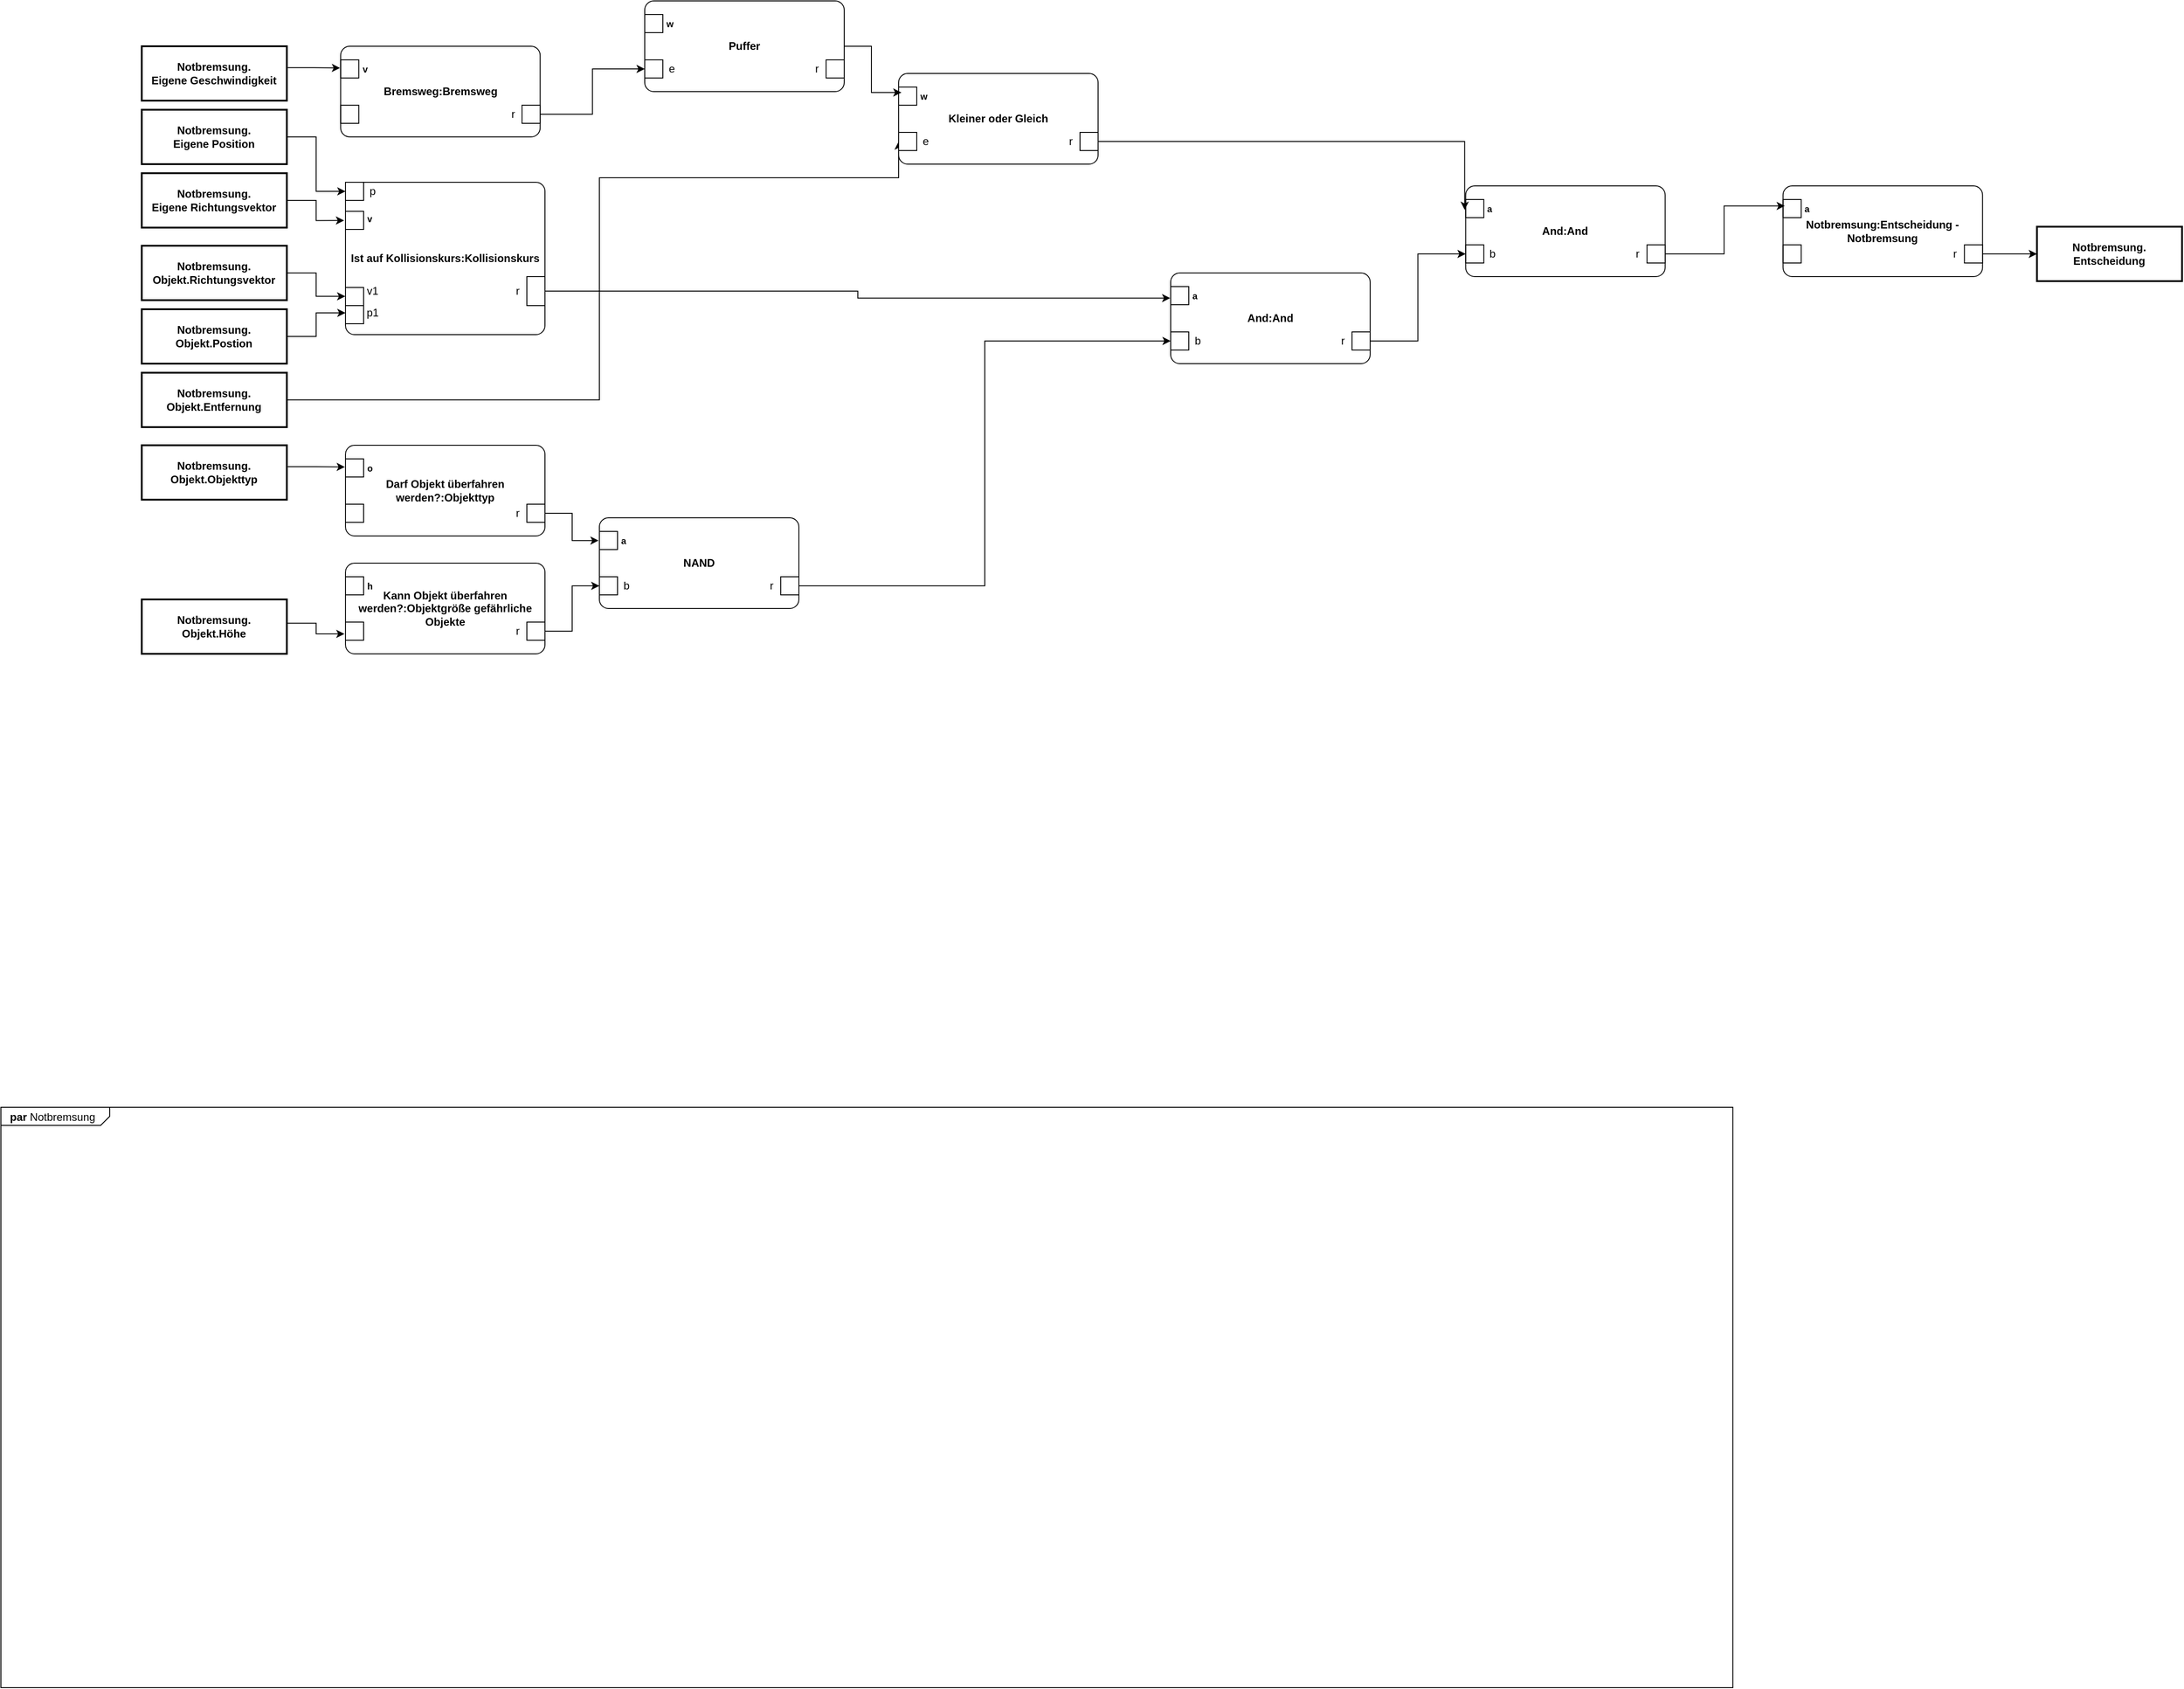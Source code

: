 <mxfile version="22.1.7" type="device" pages="2">
  <diagram name="par" id="Bq7eF_4bBTD27X3pA19A">
    <mxGraphModel dx="2603" dy="766" grid="1" gridSize="10" guides="1" tooltips="1" connect="1" arrows="1" fold="1" page="1" pageScale="1" pageWidth="1169" pageHeight="827" math="0" shadow="0">
      <root>
        <mxCell id="0" />
        <mxCell id="1" parent="0" />
        <mxCell id="tHy0NTULSGOU4mEi5fOq-87" value="&lt;p style=&quot;margin:0px;margin-top:4px;margin-left:10px;text-align:left;&quot;&gt;&lt;b&gt;par&lt;/b&gt;&amp;nbsp;Notbremsung&lt;/p&gt;" style="html=1;shape=mxgraph.sysml.package;labelX=120;align=left;spacingLeft=10;overflow=fill;whiteSpace=wrap;recursiveResize=0;" parent="1" vertex="1">
          <mxGeometry x="-140" y="1670" width="1910" height="640" as="geometry" />
        </mxCell>
        <mxCell id="tHy0NTULSGOU4mEi5fOq-1" value="Kann Objekt überfahren werden?:&lt;b&gt;Objektgröße gefährliche Objekte&lt;/b&gt;" style="html=1;shape=mxgraph.sysml.paramDgm;fontStyle=1;whiteSpace=wrap;align=center;points=[[0,0.5,0,0,0]];" parent="1" vertex="1">
          <mxGeometry x="240" y="1070" width="220" height="100" as="geometry" />
        </mxCell>
        <mxCell id="tHy0NTULSGOU4mEi5fOq-2" value="h" style="resizable=0;html=1;align=left;verticalAlign=middle;labelPosition=left;verticalLabelPosition=middle;labelBackgroundColor=none;fontSize=10;spacingLeft=22;fontStyle=1;" parent="tHy0NTULSGOU4mEi5fOq-1" connectable="0" vertex="1">
          <mxGeometry y="25" as="geometry" />
        </mxCell>
        <mxCell id="tHy0NTULSGOU4mEi5fOq-3" value="" style="resizable=0;html=1;align=left;verticalAlign=middle;labelPosition=left;verticalLabelPosition=middle;labelBackgroundColor=none;fontSize=10;spacingLeft=22;fontStyle=1;" parent="tHy0NTULSGOU4mEi5fOq-1" connectable="0" vertex="1">
          <mxGeometry y="75" as="geometry" />
        </mxCell>
        <mxCell id="tHy0NTULSGOU4mEi5fOq-33" value="" style="verticalLabelPosition=bottom;verticalAlign=top;html=1;shape=mxgraph.basic.rect;fillColor2=none;strokeWidth=1;size=20;indent=5;" parent="tHy0NTULSGOU4mEi5fOq-1" vertex="1">
          <mxGeometry x="200" y="65" width="20" height="20" as="geometry" />
        </mxCell>
        <mxCell id="tHy0NTULSGOU4mEi5fOq-34" value="r" style="text;html=1;strokeColor=none;fillColor=none;align=center;verticalAlign=middle;whiteSpace=wrap;rounded=0;" parent="tHy0NTULSGOU4mEi5fOq-1" vertex="1">
          <mxGeometry x="160" y="60" width="60" height="30" as="geometry" />
        </mxCell>
        <mxCell id="tHy0NTULSGOU4mEi5fOq-7" value="Notbremsung.&lt;br&gt;Objekt.Höhe" style="shape=rect;strokeWidth=2;fontStyle=1;html=1;whiteSpace=wrap;align=center;" parent="1" vertex="1">
          <mxGeometry x="15.33" y="1110" width="160" height="60" as="geometry" />
        </mxCell>
        <mxCell id="tHy0NTULSGOU4mEi5fOq-8" value="" style="align=left;html=1;verticalAlign=middle;labelPosition=right;verticalLabelPosition=middle;labelBackgroundColor=none;fontSize=10" parent="tHy0NTULSGOU4mEi5fOq-7" connectable="0" vertex="1">
          <mxGeometry x="160" y="30" as="geometry" />
        </mxCell>
        <mxCell id="tHy0NTULSGOU4mEi5fOq-14" style="edgeStyle=orthogonalEdgeStyle;rounded=0;orthogonalLoop=1;jettySize=auto;html=1;exitX=1.004;exitY=0.437;exitDx=0;exitDy=0;exitPerimeter=0;entryX=-0.005;entryY=0.78;entryDx=0;entryDy=0;entryPerimeter=0;" parent="1" source="tHy0NTULSGOU4mEi5fOq-7" target="tHy0NTULSGOU4mEi5fOq-1" edge="1">
          <mxGeometry relative="1" as="geometry">
            <mxPoint x="240.0" y="1100.32" as="targetPoint" />
          </mxGeometry>
        </mxCell>
        <mxCell id="tHy0NTULSGOU4mEi5fOq-157" style="edgeStyle=orthogonalEdgeStyle;rounded=0;orthogonalLoop=1;jettySize=auto;html=1;exitX=1;exitY=0.5;exitDx=0;exitDy=0;entryX=0;entryY=0.5;entryDx=0;entryDy=0;" parent="1" source="tHy0NTULSGOU4mEi5fOq-15" target="tHy0NTULSGOU4mEi5fOq-156" edge="1">
          <mxGeometry relative="1" as="geometry">
            <Array as="points">
              <mxPoint x="520" y="890" />
              <mxPoint x="520" y="645" />
            </Array>
          </mxGeometry>
        </mxCell>
        <mxCell id="tHy0NTULSGOU4mEi5fOq-15" value="Notbremsung.&lt;br&gt;Objekt.Entfernung" style="shape=rect;strokeWidth=2;fontStyle=1;html=1;whiteSpace=wrap;align=center;" parent="1" vertex="1">
          <mxGeometry x="15.33" y="860" width="160" height="60" as="geometry" />
        </mxCell>
        <mxCell id="tHy0NTULSGOU4mEi5fOq-16" value="" style="align=left;html=1;verticalAlign=middle;labelPosition=right;verticalLabelPosition=middle;labelBackgroundColor=none;fontSize=10" parent="tHy0NTULSGOU4mEi5fOq-15" connectable="0" vertex="1">
          <mxGeometry x="160" y="30" as="geometry" />
        </mxCell>
        <mxCell id="tHy0NTULSGOU4mEi5fOq-27" value="Notbremsung.&lt;br&gt;Objekt.Objekttyp" style="shape=rect;strokeWidth=2;fontStyle=1;html=1;whiteSpace=wrap;align=center;" parent="1" vertex="1">
          <mxGeometry x="15.33" y="940" width="160" height="60" as="geometry" />
        </mxCell>
        <mxCell id="tHy0NTULSGOU4mEi5fOq-28" value="" style="align=left;html=1;verticalAlign=middle;labelPosition=right;verticalLabelPosition=middle;labelBackgroundColor=none;fontSize=10" parent="tHy0NTULSGOU4mEi5fOq-27" connectable="0" vertex="1">
          <mxGeometry x="160" y="30" as="geometry" />
        </mxCell>
        <mxCell id="tHy0NTULSGOU4mEi5fOq-29" value="Darf Objekt überfahren werden?:Objekttyp" style="html=1;shape=mxgraph.sysml.paramDgm;fontStyle=1;whiteSpace=wrap;align=center;" parent="1" vertex="1">
          <mxGeometry x="240" y="940" width="220" height="100" as="geometry" />
        </mxCell>
        <mxCell id="tHy0NTULSGOU4mEi5fOq-30" value="o" style="resizable=0;html=1;align=left;verticalAlign=middle;labelPosition=left;verticalLabelPosition=middle;labelBackgroundColor=none;fontSize=10;spacingLeft=22;fontStyle=1;" parent="tHy0NTULSGOU4mEi5fOq-29" connectable="0" vertex="1">
          <mxGeometry y="25" as="geometry" />
        </mxCell>
        <mxCell id="tHy0NTULSGOU4mEi5fOq-31" value="" style="resizable=0;html=1;align=left;verticalAlign=middle;labelPosition=left;verticalLabelPosition=middle;labelBackgroundColor=none;fontSize=10;spacingLeft=22;fontStyle=1;" parent="tHy0NTULSGOU4mEi5fOq-29" connectable="0" vertex="1">
          <mxGeometry y="75" as="geometry" />
        </mxCell>
        <mxCell id="tHy0NTULSGOU4mEi5fOq-39" value="" style="verticalLabelPosition=bottom;verticalAlign=top;html=1;shape=mxgraph.basic.rect;fillColor2=none;strokeWidth=1;size=20;indent=5;" parent="tHy0NTULSGOU4mEi5fOq-29" vertex="1">
          <mxGeometry x="200" y="65" width="20" height="20" as="geometry" />
        </mxCell>
        <mxCell id="tHy0NTULSGOU4mEi5fOq-40" value="r" style="text;html=1;strokeColor=none;fillColor=none;align=center;verticalAlign=middle;whiteSpace=wrap;rounded=0;" parent="tHy0NTULSGOU4mEi5fOq-29" vertex="1">
          <mxGeometry x="160" y="60" width="60" height="30" as="geometry" />
        </mxCell>
        <mxCell id="tHy0NTULSGOU4mEi5fOq-32" style="edgeStyle=orthogonalEdgeStyle;rounded=0;orthogonalLoop=1;jettySize=auto;html=1;exitX=1.006;exitY=0.394;exitDx=0;exitDy=0;entryX=-0.003;entryY=0.24;entryDx=0;entryDy=0;entryPerimeter=0;exitPerimeter=0;" parent="1" source="tHy0NTULSGOU4mEi5fOq-27" target="tHy0NTULSGOU4mEi5fOq-29" edge="1">
          <mxGeometry relative="1" as="geometry">
            <mxPoint x="181" y="970" as="sourcePoint" />
            <mxPoint x="240" y="970" as="targetPoint" />
          </mxGeometry>
        </mxCell>
        <mxCell id="tHy0NTULSGOU4mEi5fOq-41" value="Notbremsung:Entscheidung - Notbremsung" style="html=1;shape=mxgraph.sysml.paramDgm;fontStyle=1;whiteSpace=wrap;align=center;" parent="1" vertex="1">
          <mxGeometry x="1825.33" y="654" width="220" height="100" as="geometry" />
        </mxCell>
        <mxCell id="tHy0NTULSGOU4mEi5fOq-42" value="a" style="resizable=0;html=1;align=left;verticalAlign=middle;labelPosition=left;verticalLabelPosition=middle;labelBackgroundColor=none;fontSize=10;spacingLeft=22;fontStyle=1;" parent="tHy0NTULSGOU4mEi5fOq-41" connectable="0" vertex="1">
          <mxGeometry y="25" as="geometry" />
        </mxCell>
        <mxCell id="tHy0NTULSGOU4mEi5fOq-43" value="" style="resizable=0;html=1;align=left;verticalAlign=middle;labelPosition=left;verticalLabelPosition=middle;labelBackgroundColor=none;fontSize=10;spacingLeft=22;fontStyle=1;" parent="tHy0NTULSGOU4mEi5fOq-41" connectable="0" vertex="1">
          <mxGeometry y="75" as="geometry" />
        </mxCell>
        <mxCell id="tHy0NTULSGOU4mEi5fOq-44" value="" style="verticalLabelPosition=bottom;verticalAlign=top;html=1;shape=mxgraph.basic.rect;fillColor2=none;strokeWidth=1;size=20;indent=5;" parent="tHy0NTULSGOU4mEi5fOq-41" vertex="1">
          <mxGeometry x="200" y="65" width="20" height="20" as="geometry" />
        </mxCell>
        <mxCell id="tHy0NTULSGOU4mEi5fOq-45" value="r" style="text;html=1;strokeColor=none;fillColor=none;align=center;verticalAlign=middle;whiteSpace=wrap;rounded=0;" parent="tHy0NTULSGOU4mEi5fOq-41" vertex="1">
          <mxGeometry x="160" y="60" width="60" height="30" as="geometry" />
        </mxCell>
        <mxCell id="tHy0NTULSGOU4mEi5fOq-46" value="" style="text;html=1;strokeColor=none;fillColor=none;align=center;verticalAlign=middle;whiteSpace=wrap;rounded=0;" parent="tHy0NTULSGOU4mEi5fOq-41" vertex="1">
          <mxGeometry y="60" width="60" height="30" as="geometry" />
        </mxCell>
        <mxCell id="tHy0NTULSGOU4mEi5fOq-76" value="Notbremsung.&lt;br&gt;Entscheidung" style="shape=rect;strokeWidth=2;fontStyle=1;html=1;whiteSpace=wrap;align=center;" parent="1" vertex="1">
          <mxGeometry x="2105.33" y="699" width="160" height="60" as="geometry" />
        </mxCell>
        <mxCell id="tHy0NTULSGOU4mEi5fOq-77" value="" style="align=left;html=1;verticalAlign=middle;labelPosition=right;verticalLabelPosition=middle;labelBackgroundColor=none;fontSize=10" parent="tHy0NTULSGOU4mEi5fOq-76" connectable="0" vertex="1">
          <mxGeometry x="160" y="30" as="geometry" />
        </mxCell>
        <mxCell id="tHy0NTULSGOU4mEi5fOq-78" style="edgeStyle=orthogonalEdgeStyle;rounded=0;orthogonalLoop=1;jettySize=auto;html=1;exitX=1;exitY=0.5;exitDx=0;exitDy=0;entryX=0;entryY=0.5;entryDx=0;entryDy=0;" parent="1" source="tHy0NTULSGOU4mEi5fOq-45" target="tHy0NTULSGOU4mEi5fOq-76" edge="1">
          <mxGeometry relative="1" as="geometry" />
        </mxCell>
        <mxCell id="tHy0NTULSGOU4mEi5fOq-95" value="Notbremsung.&lt;br&gt;Eigene Geschwindigkeit" style="shape=rect;strokeWidth=2;fontStyle=1;html=1;whiteSpace=wrap;align=center;" parent="1" vertex="1">
          <mxGeometry x="15.33" y="500" width="160" height="60" as="geometry" />
        </mxCell>
        <mxCell id="tHy0NTULSGOU4mEi5fOq-96" value="" style="align=left;html=1;verticalAlign=middle;labelPosition=right;verticalLabelPosition=middle;labelBackgroundColor=none;fontSize=10" parent="tHy0NTULSGOU4mEi5fOq-95" connectable="0" vertex="1">
          <mxGeometry x="160" y="30" as="geometry" />
        </mxCell>
        <mxCell id="tHy0NTULSGOU4mEi5fOq-97" value="Bremsweg:Bremsweg" style="html=1;shape=mxgraph.sysml.paramDgm;fontStyle=1;whiteSpace=wrap;align=center;" parent="1" vertex="1">
          <mxGeometry x="234.67" y="500" width="220" height="100" as="geometry" />
        </mxCell>
        <mxCell id="tHy0NTULSGOU4mEi5fOq-98" value="v" style="resizable=0;html=1;align=left;verticalAlign=middle;labelPosition=left;verticalLabelPosition=middle;labelBackgroundColor=none;fontSize=10;spacingLeft=22;fontStyle=1;" parent="tHy0NTULSGOU4mEi5fOq-97" connectable="0" vertex="1">
          <mxGeometry y="25" as="geometry" />
        </mxCell>
        <mxCell id="tHy0NTULSGOU4mEi5fOq-99" value="" style="resizable=0;html=1;align=left;verticalAlign=middle;labelPosition=left;verticalLabelPosition=middle;labelBackgroundColor=none;fontSize=10;spacingLeft=22;fontStyle=1;" parent="tHy0NTULSGOU4mEi5fOq-97" connectable="0" vertex="1">
          <mxGeometry y="75" as="geometry" />
        </mxCell>
        <mxCell id="tHy0NTULSGOU4mEi5fOq-100" value="" style="verticalLabelPosition=bottom;verticalAlign=top;html=1;shape=mxgraph.basic.rect;fillColor2=none;strokeWidth=1;size=20;indent=5;" parent="tHy0NTULSGOU4mEi5fOq-97" vertex="1">
          <mxGeometry x="200" y="65" width="20" height="20" as="geometry" />
        </mxCell>
        <mxCell id="tHy0NTULSGOU4mEi5fOq-101" value="r" style="text;html=1;strokeColor=none;fillColor=none;align=center;verticalAlign=middle;whiteSpace=wrap;rounded=0;" parent="tHy0NTULSGOU4mEi5fOq-97" vertex="1">
          <mxGeometry x="160" y="60" width="60" height="30" as="geometry" />
        </mxCell>
        <mxCell id="tHy0NTULSGOU4mEi5fOq-102" style="edgeStyle=orthogonalEdgeStyle;rounded=0;orthogonalLoop=1;jettySize=auto;html=1;exitX=1.006;exitY=0.394;exitDx=0;exitDy=0;entryX=-0.003;entryY=0.24;entryDx=0;entryDy=0;entryPerimeter=0;exitPerimeter=0;" parent="1" source="tHy0NTULSGOU4mEi5fOq-95" target="tHy0NTULSGOU4mEi5fOq-97" edge="1">
          <mxGeometry relative="1" as="geometry">
            <mxPoint x="175.67" y="530" as="sourcePoint" />
            <mxPoint x="234.67" y="530" as="targetPoint" />
          </mxGeometry>
        </mxCell>
        <mxCell id="tHy0NTULSGOU4mEi5fOq-104" value="Notbremsung.&lt;br&gt;Eigene Richtungsvektor" style="shape=rect;strokeWidth=2;fontStyle=1;html=1;whiteSpace=wrap;align=center;" parent="1" vertex="1">
          <mxGeometry x="15.33" y="640" width="160" height="60" as="geometry" />
        </mxCell>
        <mxCell id="tHy0NTULSGOU4mEi5fOq-105" value="" style="align=left;html=1;verticalAlign=middle;labelPosition=right;verticalLabelPosition=middle;labelBackgroundColor=none;fontSize=10" parent="tHy0NTULSGOU4mEi5fOq-104" connectable="0" vertex="1">
          <mxGeometry x="160" y="30" as="geometry" />
        </mxCell>
        <mxCell id="tHy0NTULSGOU4mEi5fOq-150" style="edgeStyle=orthogonalEdgeStyle;rounded=0;orthogonalLoop=1;jettySize=auto;html=1;exitX=1;exitY=0.5;exitDx=0;exitDy=0;entryX=0;entryY=0.5;entryDx=0;entryDy=0;" parent="1" source="tHy0NTULSGOU4mEi5fOq-106" target="tHy0NTULSGOU4mEi5fOq-146" edge="1">
          <mxGeometry relative="1" as="geometry" />
        </mxCell>
        <mxCell id="tHy0NTULSGOU4mEi5fOq-106" value="Notbremsung.&lt;br&gt;Objekt.Postion" style="shape=rect;strokeWidth=2;fontStyle=1;html=1;whiteSpace=wrap;align=center;" parent="1" vertex="1">
          <mxGeometry x="15.33" y="790" width="160" height="60" as="geometry" />
        </mxCell>
        <mxCell id="tHy0NTULSGOU4mEi5fOq-107" value="" style="align=left;html=1;verticalAlign=middle;labelPosition=right;verticalLabelPosition=middle;labelBackgroundColor=none;fontSize=10" parent="tHy0NTULSGOU4mEi5fOq-106" connectable="0" vertex="1">
          <mxGeometry x="160" y="30" as="geometry" />
        </mxCell>
        <mxCell id="tHy0NTULSGOU4mEi5fOq-149" style="edgeStyle=orthogonalEdgeStyle;rounded=0;orthogonalLoop=1;jettySize=auto;html=1;exitX=1;exitY=0.5;exitDx=0;exitDy=0;entryX=0;entryY=0.5;entryDx=0;entryDy=0;" parent="1" source="tHy0NTULSGOU4mEi5fOq-108" target="tHy0NTULSGOU4mEi5fOq-147" edge="1">
          <mxGeometry relative="1" as="geometry" />
        </mxCell>
        <mxCell id="tHy0NTULSGOU4mEi5fOq-108" value="Notbremsung.&lt;br&gt;Eigene Position" style="shape=rect;strokeWidth=2;fontStyle=1;html=1;whiteSpace=wrap;align=center;" parent="1" vertex="1">
          <mxGeometry x="15.33" y="570" width="160" height="60" as="geometry" />
        </mxCell>
        <mxCell id="tHy0NTULSGOU4mEi5fOq-109" value="" style="align=left;html=1;verticalAlign=middle;labelPosition=right;verticalLabelPosition=middle;labelBackgroundColor=none;fontSize=10" parent="tHy0NTULSGOU4mEi5fOq-108" connectable="0" vertex="1">
          <mxGeometry x="160" y="30" as="geometry" />
        </mxCell>
        <mxCell id="tHy0NTULSGOU4mEi5fOq-110" value="Notbremsung.&lt;br&gt;Objekt.Richtungsvektor" style="shape=rect;strokeWidth=2;fontStyle=1;html=1;whiteSpace=wrap;align=center;" parent="1" vertex="1">
          <mxGeometry x="15.33" y="720" width="160" height="60" as="geometry" />
        </mxCell>
        <mxCell id="tHy0NTULSGOU4mEi5fOq-111" value="" style="align=left;html=1;verticalAlign=middle;labelPosition=right;verticalLabelPosition=middle;labelBackgroundColor=none;fontSize=10" parent="tHy0NTULSGOU4mEi5fOq-110" connectable="0" vertex="1">
          <mxGeometry x="160" y="30" as="geometry" />
        </mxCell>
        <mxCell id="tHy0NTULSGOU4mEi5fOq-118" value="NAND" style="html=1;shape=mxgraph.sysml.paramDgm;fontStyle=1;whiteSpace=wrap;align=center;" parent="1" vertex="1">
          <mxGeometry x="520" y="1020" width="220" height="100" as="geometry" />
        </mxCell>
        <mxCell id="tHy0NTULSGOU4mEi5fOq-119" value="a" style="resizable=0;html=1;align=left;verticalAlign=middle;labelPosition=left;verticalLabelPosition=middle;labelBackgroundColor=none;fontSize=10;spacingLeft=22;fontStyle=1;" parent="tHy0NTULSGOU4mEi5fOq-118" connectable="0" vertex="1">
          <mxGeometry y="25" as="geometry" />
        </mxCell>
        <mxCell id="tHy0NTULSGOU4mEi5fOq-120" value="" style="resizable=0;html=1;align=left;verticalAlign=middle;labelPosition=left;verticalLabelPosition=middle;labelBackgroundColor=none;fontSize=10;spacingLeft=22;fontStyle=1;" parent="tHy0NTULSGOU4mEi5fOq-118" connectable="0" vertex="1">
          <mxGeometry y="75" as="geometry" />
        </mxCell>
        <mxCell id="tHy0NTULSGOU4mEi5fOq-121" value="" style="verticalLabelPosition=bottom;verticalAlign=top;html=1;shape=mxgraph.basic.rect;fillColor2=none;strokeWidth=1;size=20;indent=5;" parent="tHy0NTULSGOU4mEi5fOq-118" vertex="1">
          <mxGeometry x="200" y="65" width="20" height="20" as="geometry" />
        </mxCell>
        <mxCell id="tHy0NTULSGOU4mEi5fOq-122" value="r" style="text;html=1;strokeColor=none;fillColor=none;align=center;verticalAlign=middle;whiteSpace=wrap;rounded=0;" parent="tHy0NTULSGOU4mEi5fOq-118" vertex="1">
          <mxGeometry x="160" y="60" width="60" height="30" as="geometry" />
        </mxCell>
        <mxCell id="tHy0NTULSGOU4mEi5fOq-123" value="b" style="text;html=1;strokeColor=none;fillColor=none;align=center;verticalAlign=middle;whiteSpace=wrap;rounded=0;" parent="tHy0NTULSGOU4mEi5fOq-118" vertex="1">
          <mxGeometry y="60" width="60" height="30" as="geometry" />
        </mxCell>
        <mxCell id="tHy0NTULSGOU4mEi5fOq-124" style="edgeStyle=orthogonalEdgeStyle;rounded=0;orthogonalLoop=1;jettySize=auto;html=1;exitX=1;exitY=0.5;exitDx=0;exitDy=0;entryX=-0.004;entryY=0.251;entryDx=0;entryDy=0;entryPerimeter=0;" parent="1" source="tHy0NTULSGOU4mEi5fOq-40" target="tHy0NTULSGOU4mEi5fOq-118" edge="1">
          <mxGeometry relative="1" as="geometry" />
        </mxCell>
        <mxCell id="tHy0NTULSGOU4mEi5fOq-125" style="edgeStyle=orthogonalEdgeStyle;rounded=0;orthogonalLoop=1;jettySize=auto;html=1;exitX=1;exitY=0.5;exitDx=0;exitDy=0;entryX=0;entryY=0.5;entryDx=0;entryDy=0;" parent="1" source="tHy0NTULSGOU4mEi5fOq-34" target="tHy0NTULSGOU4mEi5fOq-123" edge="1">
          <mxGeometry relative="1" as="geometry" />
        </mxCell>
        <mxCell id="tHy0NTULSGOU4mEi5fOq-126" value="Ist auf Kollisionskurs:Kollisionskurs" style="html=1;shape=mxgraph.sysml.paramDgm;fontStyle=1;whiteSpace=wrap;align=center;" parent="1" vertex="1">
          <mxGeometry x="240" y="650" width="220" height="168" as="geometry" />
        </mxCell>
        <mxCell id="tHy0NTULSGOU4mEi5fOq-127" value="v" style="resizable=0;html=1;align=left;verticalAlign=middle;labelPosition=left;verticalLabelPosition=middle;labelBackgroundColor=none;fontSize=10;spacingLeft=22;fontStyle=1;" parent="tHy0NTULSGOU4mEi5fOq-126" connectable="0" vertex="1">
          <mxGeometry y="40" as="geometry" />
        </mxCell>
        <mxCell id="tHy0NTULSGOU4mEi5fOq-128" value="" style="resizable=0;html=1;align=left;verticalAlign=middle;labelPosition=left;verticalLabelPosition=middle;labelBackgroundColor=none;fontSize=10;spacingLeft=22;fontStyle=1;" parent="tHy0NTULSGOU4mEi5fOq-126" connectable="0" vertex="1">
          <mxGeometry y="120" as="geometry" />
        </mxCell>
        <mxCell id="tHy0NTULSGOU4mEi5fOq-129" value="" style="verticalLabelPosition=bottom;verticalAlign=top;html=1;shape=mxgraph.basic.rect;fillColor2=none;strokeWidth=1;size=20;indent=5;" parent="tHy0NTULSGOU4mEi5fOq-126" vertex="1">
          <mxGeometry x="200" y="104" width="20" height="32" as="geometry" />
        </mxCell>
        <mxCell id="tHy0NTULSGOU4mEi5fOq-130" value="r" style="text;html=1;strokeColor=none;fillColor=none;align=center;verticalAlign=middle;whiteSpace=wrap;rounded=0;" parent="tHy0NTULSGOU4mEi5fOq-126" vertex="1">
          <mxGeometry x="160" y="96" width="60" height="48" as="geometry" />
        </mxCell>
        <mxCell id="tHy0NTULSGOU4mEi5fOq-131" value="v1" style="text;html=1;strokeColor=none;fillColor=none;align=center;verticalAlign=middle;whiteSpace=wrap;rounded=0;" parent="tHy0NTULSGOU4mEi5fOq-126" vertex="1">
          <mxGeometry y="96" width="60" height="48" as="geometry" />
        </mxCell>
        <mxCell id="tHy0NTULSGOU4mEi5fOq-143" value="" style="rounded=0;whiteSpace=wrap;html=1;" parent="tHy0NTULSGOU4mEi5fOq-126" vertex="1">
          <mxGeometry y="136" width="20" height="20" as="geometry" />
        </mxCell>
        <mxCell id="tHy0NTULSGOU4mEi5fOq-145" value="" style="rounded=0;whiteSpace=wrap;html=1;" parent="tHy0NTULSGOU4mEi5fOq-126" vertex="1">
          <mxGeometry width="20" height="20" as="geometry" />
        </mxCell>
        <mxCell id="tHy0NTULSGOU4mEi5fOq-146" value="p1" style="text;html=1;strokeColor=none;fillColor=none;align=center;verticalAlign=middle;whiteSpace=wrap;rounded=0;" parent="tHy0NTULSGOU4mEi5fOq-126" vertex="1">
          <mxGeometry y="120" width="60" height="48" as="geometry" />
        </mxCell>
        <mxCell id="tHy0NTULSGOU4mEi5fOq-147" value="p" style="text;html=1;strokeColor=none;fillColor=none;align=center;verticalAlign=middle;whiteSpace=wrap;rounded=0;" parent="tHy0NTULSGOU4mEi5fOq-126" vertex="1">
          <mxGeometry y="-14" width="60" height="48" as="geometry" />
        </mxCell>
        <mxCell id="tHy0NTULSGOU4mEi5fOq-133" style="edgeStyle=orthogonalEdgeStyle;rounded=0;orthogonalLoop=1;jettySize=auto;html=1;exitX=1;exitY=0.5;exitDx=0;exitDy=0;entryX=-0.007;entryY=0.251;entryDx=0;entryDy=0;entryPerimeter=0;" parent="1" source="tHy0NTULSGOU4mEi5fOq-104" target="tHy0NTULSGOU4mEi5fOq-126" edge="1">
          <mxGeometry relative="1" as="geometry" />
        </mxCell>
        <mxCell id="tHy0NTULSGOU4mEi5fOq-134" value="And:And" style="html=1;shape=mxgraph.sysml.paramDgm;fontStyle=1;whiteSpace=wrap;align=center;" parent="1" vertex="1">
          <mxGeometry x="1150" y="750" width="220" height="100" as="geometry" />
        </mxCell>
        <mxCell id="tHy0NTULSGOU4mEi5fOq-135" value="a" style="resizable=0;html=1;align=left;verticalAlign=middle;labelPosition=left;verticalLabelPosition=middle;labelBackgroundColor=none;fontSize=10;spacingLeft=22;fontStyle=1;" parent="tHy0NTULSGOU4mEi5fOq-134" connectable="0" vertex="1">
          <mxGeometry y="25" as="geometry" />
        </mxCell>
        <mxCell id="tHy0NTULSGOU4mEi5fOq-136" value="" style="resizable=0;html=1;align=left;verticalAlign=middle;labelPosition=left;verticalLabelPosition=middle;labelBackgroundColor=none;fontSize=10;spacingLeft=22;fontStyle=1;" parent="tHy0NTULSGOU4mEi5fOq-134" connectable="0" vertex="1">
          <mxGeometry y="100" as="geometry" />
        </mxCell>
        <mxCell id="tHy0NTULSGOU4mEi5fOq-137" value="" style="verticalLabelPosition=bottom;verticalAlign=top;html=1;shape=mxgraph.basic.rect;fillColor2=none;strokeWidth=1;size=20;indent=5;" parent="tHy0NTULSGOU4mEi5fOq-134" vertex="1">
          <mxGeometry x="200" y="65" width="20" height="20" as="geometry" />
        </mxCell>
        <mxCell id="tHy0NTULSGOU4mEi5fOq-138" value="r" style="text;html=1;strokeColor=none;fillColor=none;align=center;verticalAlign=middle;whiteSpace=wrap;rounded=0;" parent="tHy0NTULSGOU4mEi5fOq-134" vertex="1">
          <mxGeometry x="160" y="60" width="60" height="30" as="geometry" />
        </mxCell>
        <mxCell id="tHy0NTULSGOU4mEi5fOq-139" value="b" style="text;html=1;strokeColor=none;fillColor=none;align=center;verticalAlign=middle;whiteSpace=wrap;rounded=0;" parent="tHy0NTULSGOU4mEi5fOq-134" vertex="1">
          <mxGeometry y="60" width="60" height="30" as="geometry" />
        </mxCell>
        <mxCell id="tHy0NTULSGOU4mEi5fOq-141" style="edgeStyle=orthogonalEdgeStyle;rounded=0;orthogonalLoop=1;jettySize=auto;html=1;exitX=1;exitY=0.5;exitDx=0;exitDy=0;entryX=-0.002;entryY=0.277;entryDx=0;entryDy=0;entryPerimeter=0;" parent="1" source="tHy0NTULSGOU4mEi5fOq-130" target="tHy0NTULSGOU4mEi5fOq-134" edge="1">
          <mxGeometry relative="1" as="geometry">
            <mxPoint x="850" y="790" as="targetPoint" />
          </mxGeometry>
        </mxCell>
        <mxCell id="tHy0NTULSGOU4mEi5fOq-148" style="edgeStyle=orthogonalEdgeStyle;rounded=0;orthogonalLoop=1;jettySize=auto;html=1;exitX=1;exitY=0.5;exitDx=0;exitDy=0;entryX=-0.004;entryY=0.121;entryDx=0;entryDy=0;entryPerimeter=0;" parent="1" source="tHy0NTULSGOU4mEi5fOq-110" target="tHy0NTULSGOU4mEi5fOq-146" edge="1">
          <mxGeometry relative="1" as="geometry" />
        </mxCell>
        <mxCell id="tHy0NTULSGOU4mEi5fOq-151" value="Kleiner oder Gleich" style="html=1;shape=mxgraph.sysml.paramDgm;fontStyle=1;whiteSpace=wrap;align=center;" parent="1" vertex="1">
          <mxGeometry x="850" y="530" width="220" height="100" as="geometry" />
        </mxCell>
        <mxCell id="tHy0NTULSGOU4mEi5fOq-152" value="w" style="resizable=0;html=1;align=left;verticalAlign=middle;labelPosition=left;verticalLabelPosition=middle;labelBackgroundColor=none;fontSize=10;spacingLeft=22;fontStyle=1;" parent="tHy0NTULSGOU4mEi5fOq-151" connectable="0" vertex="1">
          <mxGeometry y="25" as="geometry" />
        </mxCell>
        <mxCell id="tHy0NTULSGOU4mEi5fOq-153" value="" style="resizable=0;html=1;align=left;verticalAlign=middle;labelPosition=left;verticalLabelPosition=middle;labelBackgroundColor=none;fontSize=10;spacingLeft=22;fontStyle=1;" parent="tHy0NTULSGOU4mEi5fOq-151" connectable="0" vertex="1">
          <mxGeometry y="75" as="geometry" />
        </mxCell>
        <mxCell id="tHy0NTULSGOU4mEi5fOq-154" value="" style="verticalLabelPosition=bottom;verticalAlign=top;html=1;shape=mxgraph.basic.rect;fillColor2=none;strokeWidth=1;size=20;indent=5;" parent="tHy0NTULSGOU4mEi5fOq-151" vertex="1">
          <mxGeometry x="200" y="65" width="20" height="20" as="geometry" />
        </mxCell>
        <mxCell id="tHy0NTULSGOU4mEi5fOq-155" value="r" style="text;html=1;strokeColor=none;fillColor=none;align=center;verticalAlign=middle;whiteSpace=wrap;rounded=0;" parent="tHy0NTULSGOU4mEi5fOq-151" vertex="1">
          <mxGeometry x="160" y="60" width="60" height="30" as="geometry" />
        </mxCell>
        <mxCell id="tHy0NTULSGOU4mEi5fOq-156" value="e" style="text;html=1;strokeColor=none;fillColor=none;align=center;verticalAlign=middle;whiteSpace=wrap;rounded=0;" parent="tHy0NTULSGOU4mEi5fOq-151" vertex="1">
          <mxGeometry y="60" width="60" height="30" as="geometry" />
        </mxCell>
        <mxCell id="tHy0NTULSGOU4mEi5fOq-158" style="edgeStyle=orthogonalEdgeStyle;rounded=0;orthogonalLoop=1;jettySize=auto;html=1;exitX=1;exitY=0.5;exitDx=0;exitDy=0;entryX=0;entryY=0.5;entryDx=0;entryDy=0;" parent="1" source="tHy0NTULSGOU4mEi5fOq-101" target="-VXfVvx4DpoJBeSS0Hdj-15" edge="1">
          <mxGeometry relative="1" as="geometry" />
        </mxCell>
        <mxCell id="tHy0NTULSGOU4mEi5fOq-159" value="And:And" style="html=1;shape=mxgraph.sysml.paramDgm;fontStyle=1;whiteSpace=wrap;align=center;" parent="1" vertex="1">
          <mxGeometry x="1475.33" y="654" width="220" height="100" as="geometry" />
        </mxCell>
        <mxCell id="tHy0NTULSGOU4mEi5fOq-160" value="a" style="resizable=0;html=1;align=left;verticalAlign=middle;labelPosition=left;verticalLabelPosition=middle;labelBackgroundColor=none;fontSize=10;spacingLeft=22;fontStyle=1;" parent="tHy0NTULSGOU4mEi5fOq-159" connectable="0" vertex="1">
          <mxGeometry y="25" as="geometry" />
        </mxCell>
        <mxCell id="tHy0NTULSGOU4mEi5fOq-161" value="" style="resizable=0;html=1;align=left;verticalAlign=middle;labelPosition=left;verticalLabelPosition=middle;labelBackgroundColor=none;fontSize=10;spacingLeft=22;fontStyle=1;" parent="tHy0NTULSGOU4mEi5fOq-159" connectable="0" vertex="1">
          <mxGeometry y="100" as="geometry" />
        </mxCell>
        <mxCell id="tHy0NTULSGOU4mEi5fOq-162" value="" style="verticalLabelPosition=bottom;verticalAlign=top;html=1;shape=mxgraph.basic.rect;fillColor2=none;strokeWidth=1;size=20;indent=5;" parent="tHy0NTULSGOU4mEi5fOq-159" vertex="1">
          <mxGeometry x="200" y="65" width="20" height="20" as="geometry" />
        </mxCell>
        <mxCell id="tHy0NTULSGOU4mEi5fOq-163" value="r" style="text;html=1;strokeColor=none;fillColor=none;align=center;verticalAlign=middle;whiteSpace=wrap;rounded=0;" parent="tHy0NTULSGOU4mEi5fOq-159" vertex="1">
          <mxGeometry x="160" y="60" width="60" height="30" as="geometry" />
        </mxCell>
        <mxCell id="tHy0NTULSGOU4mEi5fOq-164" value="b" style="text;html=1;strokeColor=none;fillColor=none;align=center;verticalAlign=middle;whiteSpace=wrap;rounded=0;" parent="tHy0NTULSGOU4mEi5fOq-159" vertex="1">
          <mxGeometry y="60" width="60" height="30" as="geometry" />
        </mxCell>
        <mxCell id="tHy0NTULSGOU4mEi5fOq-165" style="edgeStyle=orthogonalEdgeStyle;rounded=0;orthogonalLoop=1;jettySize=auto;html=1;exitX=1;exitY=0.5;exitDx=0;exitDy=0;entryX=0;entryY=0.5;entryDx=0;entryDy=0;" parent="1" source="tHy0NTULSGOU4mEi5fOq-138" target="tHy0NTULSGOU4mEi5fOq-164" edge="1">
          <mxGeometry relative="1" as="geometry" />
        </mxCell>
        <mxCell id="tHy0NTULSGOU4mEi5fOq-166" style="edgeStyle=orthogonalEdgeStyle;rounded=0;orthogonalLoop=1;jettySize=auto;html=1;entryX=-0.005;entryY=0.264;entryDx=0;entryDy=0;entryPerimeter=0;exitX=1;exitY=0.5;exitDx=0;exitDy=0;" parent="1" source="tHy0NTULSGOU4mEi5fOq-155" target="tHy0NTULSGOU4mEi5fOq-159" edge="1">
          <mxGeometry relative="1" as="geometry">
            <mxPoint x="1175" y="649" as="sourcePoint" />
          </mxGeometry>
        </mxCell>
        <mxCell id="tHy0NTULSGOU4mEi5fOq-167" style="edgeStyle=orthogonalEdgeStyle;rounded=0;orthogonalLoop=1;jettySize=auto;html=1;exitX=1;exitY=0.5;exitDx=0;exitDy=0;entryX=0.009;entryY=0.221;entryDx=0;entryDy=0;entryPerimeter=0;" parent="1" source="tHy0NTULSGOU4mEi5fOq-163" target="tHy0NTULSGOU4mEi5fOq-41" edge="1">
          <mxGeometry relative="1" as="geometry" />
        </mxCell>
        <mxCell id="-VXfVvx4DpoJBeSS0Hdj-8" style="edgeStyle=orthogonalEdgeStyle;rounded=0;orthogonalLoop=1;jettySize=auto;html=1;entryX=0;entryY=0.5;entryDx=0;entryDy=0;" edge="1" parent="1" source="tHy0NTULSGOU4mEi5fOq-122" target="tHy0NTULSGOU4mEi5fOq-139">
          <mxGeometry relative="1" as="geometry">
            <mxPoint x="1030" y="1065" as="sourcePoint" />
          </mxGeometry>
        </mxCell>
        <mxCell id="-VXfVvx4DpoJBeSS0Hdj-10" value="Puffer" style="html=1;shape=mxgraph.sysml.paramDgm;fontStyle=1;whiteSpace=wrap;align=center;" vertex="1" parent="1">
          <mxGeometry x="570" y="450" width="220" height="100" as="geometry" />
        </mxCell>
        <mxCell id="-VXfVvx4DpoJBeSS0Hdj-11" value="w" style="resizable=0;html=1;align=left;verticalAlign=middle;labelPosition=left;verticalLabelPosition=middle;labelBackgroundColor=none;fontSize=10;spacingLeft=22;fontStyle=1;" connectable="0" vertex="1" parent="-VXfVvx4DpoJBeSS0Hdj-10">
          <mxGeometry y="25" as="geometry" />
        </mxCell>
        <mxCell id="-VXfVvx4DpoJBeSS0Hdj-12" value="" style="resizable=0;html=1;align=left;verticalAlign=middle;labelPosition=left;verticalLabelPosition=middle;labelBackgroundColor=none;fontSize=10;spacingLeft=22;fontStyle=1;" connectable="0" vertex="1" parent="-VXfVvx4DpoJBeSS0Hdj-10">
          <mxGeometry y="75" as="geometry" />
        </mxCell>
        <mxCell id="-VXfVvx4DpoJBeSS0Hdj-13" value="" style="verticalLabelPosition=bottom;verticalAlign=top;html=1;shape=mxgraph.basic.rect;fillColor2=none;strokeWidth=1;size=20;indent=5;" vertex="1" parent="-VXfVvx4DpoJBeSS0Hdj-10">
          <mxGeometry x="200" y="65" width="20" height="20" as="geometry" />
        </mxCell>
        <mxCell id="-VXfVvx4DpoJBeSS0Hdj-14" value="r" style="text;html=1;strokeColor=none;fillColor=none;align=center;verticalAlign=middle;whiteSpace=wrap;rounded=0;" vertex="1" parent="-VXfVvx4DpoJBeSS0Hdj-10">
          <mxGeometry x="160" y="60" width="60" height="30" as="geometry" />
        </mxCell>
        <mxCell id="-VXfVvx4DpoJBeSS0Hdj-15" value="e" style="text;html=1;strokeColor=none;fillColor=none;align=center;verticalAlign=middle;whiteSpace=wrap;rounded=0;" vertex="1" parent="-VXfVvx4DpoJBeSS0Hdj-10">
          <mxGeometry y="60" width="60" height="30" as="geometry" />
        </mxCell>
        <mxCell id="-VXfVvx4DpoJBeSS0Hdj-16" style="edgeStyle=orthogonalEdgeStyle;rounded=0;orthogonalLoop=1;jettySize=auto;html=1;entryX=0.014;entryY=0.21;entryDx=0;entryDy=0;entryPerimeter=0;" edge="1" parent="1" source="-VXfVvx4DpoJBeSS0Hdj-10" target="tHy0NTULSGOU4mEi5fOq-151">
          <mxGeometry relative="1" as="geometry" />
        </mxCell>
      </root>
    </mxGraphModel>
  </diagram>
  <diagram id="cP5aK-2l6MVHGxgbmIja" name="bdd">
    <mxGraphModel dx="1434" dy="766" grid="1" gridSize="10" guides="1" tooltips="1" connect="1" arrows="1" fold="1" page="1" pageScale="1" pageWidth="850" pageHeight="1100" math="0" shadow="0">
      <root>
        <mxCell id="0" />
        <mxCell id="1" parent="0" />
        <mxCell id="YcovKsiL6sOtGHQFJfTx-1" value="&lt;p style=&quot;margin:0px;margin-top:4px;margin-left:10px;text-align:left;&quot;&gt;&lt;b&gt;bdd&lt;/b&gt;   Notbremsung&lt;/p&gt;" style="html=1;shape=mxgraph.sysml.package;labelX=120;align=left;spacingLeft=10;overflow=fill;recursiveResize=0;" vertex="1" parent="1">
          <mxGeometry x="30" y="40" width="1050" height="900" as="geometry" />
        </mxCell>
        <mxCell id="YcovKsiL6sOtGHQFJfTx-2" value="&lt;p style=&quot;margin:0px;margin-top:4px;text-align:center;&quot;&gt;&amp;lt;&amp;lt;constraint&amp;gt;&amp;gt;&lt;br&gt;&lt;b&gt;Objektgröße&lt;/b&gt;&lt;/p&gt;&lt;hr&gt;&lt;p style=&quot;font-size:10px;margin:0px;margin-top:4px;text-align:center;&quot;&gt;&lt;i&gt;constraints&lt;/i&gt;&lt;/p&gt;&lt;p style=&quot;margin:0px;margin-top:4px;margin-left:10px;text-align:left;&quot;&gt;{IF h &amp;gt; 0,1 THEN result = true}&lt;br&gt;&lt;/p&gt;&lt;hr&gt;&lt;p style=&quot;font-size:10px;margin:0px;margin-top:4px;text-align:center;&quot;&gt;&lt;i&gt;parameters&lt;/i&gt;&lt;/p&gt;&lt;p style=&quot;margin:0px;margin-top:4px;margin-left:10px;text-align:left;&quot;&gt;h: Meter&lt;br&gt;&lt;/p&gt;" style="shape=rect;html=1;overflow=fill;whiteSpace=wrap;" vertex="1" parent="1">
          <mxGeometry x="60" y="80" width="200" height="140" as="geometry" />
        </mxCell>
        <mxCell id="YcovKsiL6sOtGHQFJfTx-3" value="&lt;p style=&quot;margin: 4px 0px 0px;&quot;&gt;&amp;lt;&amp;lt;constraint&amp;gt;&amp;gt;&lt;br&gt;&lt;b&gt;Entfernung&lt;/b&gt;&lt;/p&gt;&lt;hr&gt;&lt;p style=&quot;font-size: 10px; margin: 4px 0px 0px;&quot;&gt;&lt;i&gt;constraints&lt;/i&gt;&lt;/p&gt;&lt;p style=&quot;margin: 4px 0px 0px 10px; text-align: left;&quot;&gt;{IF d &amp;lt; 100 THEN result = true}&lt;br&gt;&lt;/p&gt;&lt;hr&gt;&lt;p style=&quot;font-size: 10px; margin: 4px 0px 0px;&quot;&gt;&lt;i&gt;parameters&lt;/i&gt;&lt;/p&gt;&lt;p style=&quot;margin: 4px 0px 0px 10px; text-align: left;&quot;&gt;d: Meter&lt;/p&gt;" style="shape=rect;html=1;overflow=fill;whiteSpace=wrap;" vertex="1" parent="1">
          <mxGeometry x="320" y="80" width="200" height="140" as="geometry" />
        </mxCell>
        <mxCell id="YcovKsiL6sOtGHQFJfTx-4" value="&lt;p style=&quot;margin: 4px 0px 0px;&quot;&gt;&amp;lt;&amp;lt;constraint&amp;gt;&amp;gt;&lt;br&gt;&lt;b&gt;Relative Geschwindigkeit&lt;/b&gt;&lt;/p&gt;&lt;hr&gt;&lt;p style=&quot;font-size: 10px; margin: 4px 0px 0px;&quot;&gt;&lt;i&gt;constraints&lt;/i&gt;&lt;/p&gt;&lt;p style=&quot;margin: 4px 0px 0px 10px; text-align: left;&quot;&gt;{IF v &amp;lt; 0 THEN result = true}&lt;br&gt;&lt;/p&gt;&lt;hr&gt;&lt;p style=&quot;font-size: 10px; margin: 4px 0px 0px;&quot;&gt;&lt;i&gt;parameters&lt;/i&gt;&lt;/p&gt;&lt;p style=&quot;margin: 4px 0px 0px 10px; text-align: left;&quot;&gt;v: Meter/Sekunde&lt;/p&gt;" style="shape=rect;html=1;overflow=fill;whiteSpace=wrap;" vertex="1" parent="1">
          <mxGeometry x="560" y="80" width="200" height="140" as="geometry" />
        </mxCell>
        <mxCell id="YcovKsiL6sOtGHQFJfTx-5" value="&lt;p style=&quot;margin: 4px 0px 0px;&quot;&gt;&amp;lt;&amp;lt;constraint&amp;gt;&amp;gt;&lt;br&gt;&lt;b&gt;Objekttyp&lt;/b&gt;&lt;/p&gt;&lt;hr&gt;&lt;p style=&quot;font-size: 10px; margin: 4px 0px 0px;&quot;&gt;&lt;i&gt;constraints&lt;/i&gt;&lt;/p&gt;&lt;p style=&quot;margin: 4px 0px 0px 10px; text-align: left;&quot;&gt;{IF o = Metall or Glas or Stein Then result = true}&lt;br&gt;&lt;/p&gt;&lt;hr&gt;&lt;p style=&quot;font-size: 10px; margin: 4px 0px 0px;&quot;&gt;&lt;i&gt;parameters&lt;/i&gt;&lt;/p&gt;&lt;p style=&quot;margin: 4px 0px 0px 10px; text-align: left;&quot;&gt;o: {Metall, Glas, Stein, Schnee, Laub, Tier}&lt;/p&gt;" style="shape=rect;html=1;overflow=fill;whiteSpace=wrap;" vertex="1" parent="1">
          <mxGeometry x="800" y="80" width="200" height="170" as="geometry" />
        </mxCell>
        <mxCell id="YcovKsiL6sOtGHQFJfTx-6" value="&lt;p style=&quot;margin:0px;margin-top:4px;text-align:center;&quot;&gt;&amp;lt;&amp;lt;constraint&amp;gt;&amp;gt;&lt;br&gt;&lt;b&gt;Or&lt;/b&gt;&lt;/p&gt;&lt;hr&gt;&lt;p style=&quot;font-size:10px;margin:0px;margin-top:4px;text-align:center;&quot;&gt;&lt;i&gt;constraints&lt;/i&gt;&lt;/p&gt;&lt;p style=&quot;margin:0px;margin-top:4px;margin-left:10px;text-align:left;&quot;&gt;{IF a or b = true THEN result = true}&lt;br&gt;&lt;/p&gt;&lt;hr&gt;&lt;p style=&quot;font-size:10px;margin:0px;margin-top:4px;text-align:center;&quot;&gt;&lt;i&gt;parameters&lt;/i&gt;&lt;/p&gt;&lt;p style=&quot;margin:0px;margin-top:4px;margin-left:10px;text-align:left;&quot;&gt;a: bool&lt;br&gt;&lt;/p&gt;&lt;p style=&quot;margin:0px;margin-top:4px;margin-left:10px;text-align:left;&quot;&gt;b: bool&lt;br&gt;&lt;/p&gt;" style="shape=rect;html=1;overflow=fill;whiteSpace=wrap;" vertex="1" parent="1">
          <mxGeometry x="60" y="280" width="200" height="150" as="geometry" />
        </mxCell>
        <mxCell id="YcovKsiL6sOtGHQFJfTx-7" value="&lt;p style=&quot;margin:0px;margin-top:4px;text-align:center;&quot;&gt;&amp;lt;&amp;lt;constraint&amp;gt;&amp;gt;&lt;br&gt;&lt;b&gt;Entscheidung - Notbremsung&lt;/b&gt;&lt;/p&gt;&lt;hr&gt;&lt;p style=&quot;font-size:10px;margin:0px;margin-top:4px;text-align:center;&quot;&gt;&lt;i&gt;constraints&lt;/i&gt;&lt;/p&gt;&lt;p style=&quot;margin:0px;margin-top:4px;margin-left:10px;text-align:left;&quot;&gt;{IF a = true THEN result = yes}&lt;br&gt;&lt;/p&gt;&lt;hr&gt;&lt;p style=&quot;font-size:10px;margin:0px;margin-top:4px;text-align:center;&quot;&gt;&lt;i&gt;parameters&lt;/i&gt;&lt;/p&gt;&lt;p style=&quot;margin:0px;margin-top:4px;margin-left:10px;text-align:left;&quot;&gt;a: bool&lt;/p&gt;" style="shape=rect;html=1;overflow=fill;whiteSpace=wrap;" vertex="1" parent="1">
          <mxGeometry x="560" y="280" width="200" height="140" as="geometry" />
        </mxCell>
        <mxCell id="YcovKsiL6sOtGHQFJfTx-8" value="&lt;p style=&quot;margin:0px;margin-top:4px;text-align:center;&quot;&gt;&amp;lt;&amp;lt;constraint&amp;gt;&amp;gt;&lt;br&gt;&lt;b&gt;And&lt;/b&gt;&lt;/p&gt;&lt;hr&gt;&lt;p style=&quot;font-size:10px;margin:0px;margin-top:4px;text-align:center;&quot;&gt;&lt;i&gt;constraints&lt;/i&gt;&lt;/p&gt;&lt;p style=&quot;margin:0px;margin-top:4px;margin-left:10px;text-align:left;&quot;&gt;{IF a and b = true THEN result = true}&lt;br&gt;&lt;/p&gt;&lt;hr&gt;&lt;p style=&quot;font-size:10px;margin:0px;margin-top:4px;text-align:center;&quot;&gt;&lt;i&gt;parameters&lt;/i&gt;&lt;/p&gt;&lt;p style=&quot;margin:0px;margin-top:4px;margin-left:10px;text-align:left;&quot;&gt;a: bool&lt;br&gt;&lt;/p&gt;&lt;p style=&quot;margin:0px;margin-top:4px;margin-left:10px;text-align:left;&quot;&gt;b: bool&lt;br&gt;&lt;/p&gt;" style="shape=rect;html=1;overflow=fill;whiteSpace=wrap;" vertex="1" parent="1">
          <mxGeometry x="320" y="280" width="200" height="160" as="geometry" />
        </mxCell>
        <mxCell id="YcovKsiL6sOtGHQFJfTx-9" value="&lt;p style=&quot;margin: 4px 0px 0px;&quot;&gt;&amp;lt;&amp;lt;constraint&amp;gt;&amp;gt;&lt;br&gt;&lt;b&gt;Kollisionskurs&lt;/b&gt;&lt;/p&gt;&lt;hr&gt;&lt;p style=&quot;font-size: 10px; margin: 4px 0px 0px;&quot;&gt;&lt;i&gt;constraints&lt;/i&gt;&lt;/p&gt;&lt;p style=&quot;margin: 4px 0px 0px 10px; text-align: left;&quot;&gt;{IF v u. p schneiden THEN result = true}&lt;br&gt;&lt;/p&gt;&lt;hr&gt;&lt;p style=&quot;font-size: 10px; margin: 4px 0px 0px;&quot;&gt;&lt;i&gt;parameters&lt;/i&gt;&lt;/p&gt;&lt;p style=&quot;margin: 4px 0px 0px 10px; text-align: left;&quot;&gt;v: vector&lt;/p&gt;&lt;p style=&quot;margin: 4px 0px 0px 10px; text-align: left;&quot;&gt;v1: vector&lt;/p&gt;&lt;p style=&quot;margin: 4px 0px 0px 10px; text-align: left;&quot;&gt;p: position&lt;/p&gt;&lt;p style=&quot;margin: 4px 0px 0px 10px; text-align: left;&quot;&gt;p1: position&lt;/p&gt;" style="shape=rect;html=1;overflow=fill;whiteSpace=wrap;" vertex="1" parent="1">
          <mxGeometry x="800" y="275" width="200" height="195" as="geometry" />
        </mxCell>
        <mxCell id="YcovKsiL6sOtGHQFJfTx-10" value="&lt;p style=&quot;margin: 4px 0px 0px;&quot;&gt;&amp;lt;&amp;lt;constraint&amp;gt;&amp;gt;&lt;br&gt;&lt;b&gt;Bremsweg&lt;/b&gt;&lt;/p&gt;&lt;hr&gt;&lt;p style=&quot;font-size: 10px; margin: 4px 0px 0px;&quot;&gt;&lt;i&gt;constraints&lt;/i&gt;&lt;/p&gt;&lt;p style=&quot;margin: 4px 0px 0px 10px; text-align: left;&quot;&gt;{result = ...}&lt;br&gt;&lt;/p&gt;&lt;hr&gt;&lt;p style=&quot;font-size: 10px; margin: 4px 0px 0px;&quot;&gt;&lt;i&gt;parameters&lt;/i&gt;&lt;/p&gt;&lt;p style=&quot;margin: 4px 0px 0px 10px; text-align: left;&quot;&gt;v: Meter/Sekunde&lt;/p&gt;" style="shape=rect;html=1;overflow=fill;whiteSpace=wrap;" vertex="1" parent="1">
          <mxGeometry x="60" y="480" width="200" height="150" as="geometry" />
        </mxCell>
        <mxCell id="YcovKsiL6sOtGHQFJfTx-11" value="&lt;p style=&quot;margin: 4px 0px 0px;&quot;&gt;&amp;lt;&amp;lt;constraint&amp;gt;&amp;gt;&lt;br&gt;&lt;b&gt;Relative Geschwindigkeit&lt;/b&gt;&lt;/p&gt;&lt;hr&gt;&lt;p style=&quot;font-size: 10px; margin: 4px 0px 0px;&quot;&gt;&lt;i&gt;constraints&lt;/i&gt;&lt;/p&gt;&lt;p style=&quot;margin: 4px 0px 0px 10px; text-align: left;&quot;&gt;{IF w ... Then result = true}&lt;br&gt;&lt;/p&gt;&lt;hr&gt;&lt;p style=&quot;font-size: 10px; margin: 4px 0px 0px;&quot;&gt;&lt;i&gt;parameters&lt;/i&gt;&lt;/p&gt;&lt;p style=&quot;margin: 4px 0px 0px 10px; text-align: left;&quot;&gt;a: Meter&lt;/p&gt;" style="shape=rect;html=1;overflow=fill;whiteSpace=wrap;" vertex="1" parent="1">
          <mxGeometry x="560" y="480" width="200" height="150" as="geometry" />
        </mxCell>
        <mxCell id="YcovKsiL6sOtGHQFJfTx-12" value="&lt;p style=&quot;margin:0px;margin-top:4px;text-align:center;&quot;&gt;&amp;lt;&amp;lt;constraint&amp;gt;&amp;gt;&lt;br&gt;&lt;b&gt;Objektgröße gefährliche Objekte&lt;/b&gt;&lt;/p&gt;&lt;hr&gt;&lt;p style=&quot;font-size:10px;margin:0px;margin-top:4px;text-align:center;&quot;&gt;&lt;i&gt;constraints&lt;/i&gt;&lt;/p&gt;&lt;p style=&quot;margin:0px;margin-top:4px;margin-left:10px;text-align:left;&quot;&gt;{IF h &amp;gt; 0,01 THEN result = true}&lt;br&gt;&lt;/p&gt;&lt;hr&gt;&lt;p style=&quot;font-size:10px;margin:0px;margin-top:4px;text-align:center;&quot;&gt;&lt;i&gt;parameters&lt;/i&gt;&lt;/p&gt;&lt;p style=&quot;margin:0px;margin-top:4px;margin-left:10px;text-align:left;&quot;&gt;h: Meter&lt;br&gt;&lt;/p&gt;" style="shape=rect;html=1;overflow=fill;whiteSpace=wrap;" vertex="1" parent="1">
          <mxGeometry x="800" y="480" width="200" height="140" as="geometry" />
        </mxCell>
        <mxCell id="YcovKsiL6sOtGHQFJfTx-13" value="&lt;p style=&quot;margin: 4px 0px 0px;&quot;&gt;&amp;lt;&amp;lt;constraint&amp;gt;&amp;gt;&lt;/p&gt;&lt;p style=&quot;margin: 4px 0px 0px;&quot;&gt;&lt;b&gt;Puffer Bremsweg&lt;/b&gt;&lt;br&gt;&lt;/p&gt;&lt;hr&gt;&lt;p style=&quot;font-size: 10px; margin: 4px 0px 0px;&quot;&gt;&lt;i&gt;constraints&lt;/i&gt;&lt;/p&gt;&lt;p style=&quot;margin: 4px 0px 0px 10px; text-align: left;&quot;&gt;{IF w ... Then result = true}&lt;br&gt;&lt;/p&gt;&lt;hr&gt;&lt;p style=&quot;font-size: 10px; margin: 4px 0px 0px;&quot;&gt;&lt;i&gt;parameters&lt;/i&gt;&lt;/p&gt;&lt;p style=&quot;margin: 4px 0px 0px 10px; text-align: left;&quot;&gt;w: Meter&lt;/p&gt;&lt;p style=&quot;margin: 4px 0px 0px 10px; text-align: left;&quot;&gt;e : Meter&lt;/p&gt;" style="shape=rect;html=1;overflow=fill;whiteSpace=wrap;" vertex="1" parent="1">
          <mxGeometry x="60" y="660" width="200" height="150" as="geometry" />
        </mxCell>
        <mxCell id="YcovKsiL6sOtGHQFJfTx-14" value="&lt;p style=&quot;margin: 4px 0px 0px;&quot;&gt;&amp;lt;&amp;lt;constraint&amp;gt;&amp;gt;&lt;br&gt;&lt;b&gt;Kleiner oder Gleich&lt;/b&gt;&lt;br&gt;&lt;/p&gt;&lt;hr&gt;&lt;p style=&quot;font-size: 10px; margin: 4px 0px 0px;&quot;&gt;&lt;i&gt;constraints&lt;/i&gt;&lt;/p&gt;&lt;p style=&quot;margin: 4px 0px 0px 10px; text-align: left;&quot;&gt;{IF w ... Then result = true}&lt;br&gt;&lt;/p&gt;&lt;hr&gt;&lt;p style=&quot;font-size: 10px; margin: 4px 0px 0px;&quot;&gt;&lt;i&gt;parameters&lt;/i&gt;&lt;/p&gt;&lt;p style=&quot;margin: 4px 0px 0px 10px; text-align: left;&quot;&gt;w: int&lt;/p&gt;&lt;p style=&quot;margin: 4px 0px 0px 10px; text-align: left;&quot;&gt;e : int&lt;/p&gt;" style="shape=rect;html=1;overflow=fill;whiteSpace=wrap;" vertex="1" parent="1">
          <mxGeometry x="320" y="660" width="200" height="150" as="geometry" />
        </mxCell>
      </root>
    </mxGraphModel>
  </diagram>
</mxfile>
